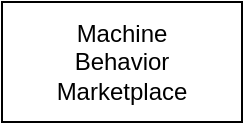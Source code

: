 <mxfile version="10.4.9" type="github"><diagram id="aWZG-PCOkhyw3u6PLKiZ" name="Page-1"><mxGraphModel dx="711" dy="602" grid="1" gridSize="10" guides="1" tooltips="1" connect="1" arrows="1" fold="1" page="1" pageScale="1" pageWidth="850" pageHeight="1100" math="0" shadow="0"><root><mxCell id="0"/><mxCell id="1" parent="0"/><mxCell id="6W4O8SVaF4j9KN39gjZ7-1" value="Machine&lt;br&gt;Behavior&lt;br&gt;Marketplace&lt;br&gt;" style="rounded=0;whiteSpace=wrap;html=1;" vertex="1" parent="1"><mxGeometry x="310" y="90" width="120" height="60" as="geometry"/></mxCell></root></mxGraphModel></diagram></mxfile>